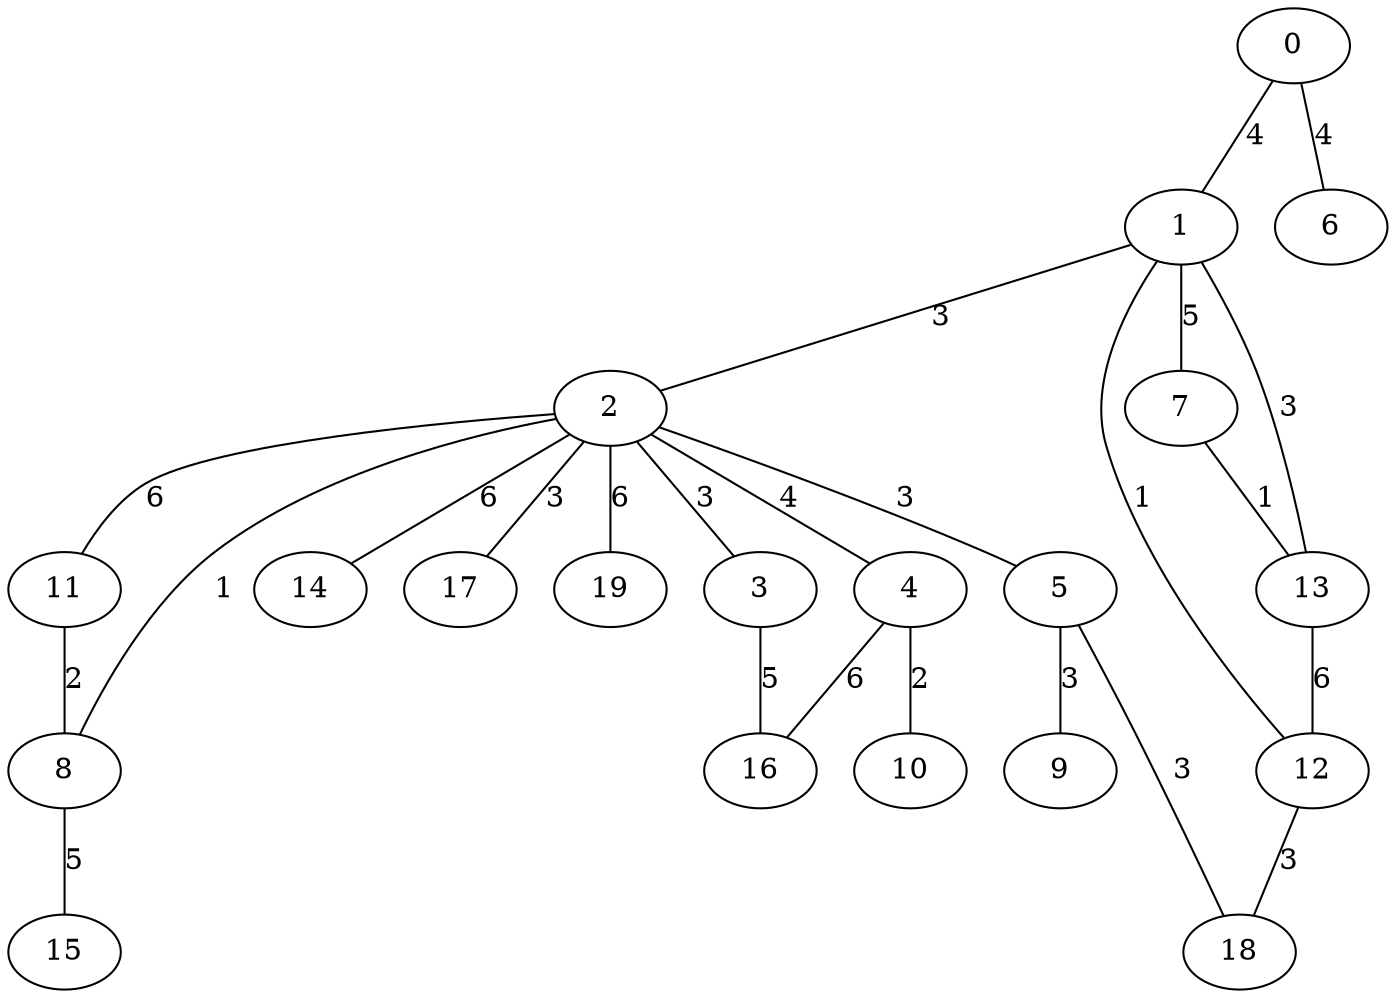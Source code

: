 graph g {
  0 [ base = 1, habit = 4, size = 363, x = 3, y = 3 ]
  1 [ habit = 7, size = 331, x = 6, y = 4 ]
  2 [ habit = 3, size = 453, x = 7, y = 6 ]
  3 [ habit = 4, size = 440, x = 8, y = 7 ]
  4 [ habit = 9, size = 338, x = 7, y = 8 ]
  5 [ habit = 10, size = 65, x = 7, y = 5 ]
  6 [ habit = 10, size = 473, x = 1, y = 2 ]
  7 [ habit = 3, size = 447, x = 6, y = 1 ]
  8 [ habit = 8, size = 102, x = 5, y = 7 ]
  9 [ habit = 12, size = 89, x = 4, y = 5 ]
  10 [ habit = 4, size = 587, x = 6, y = 10 ]
  11 [ base = 2, habit = 2, size = 56, x = 4, y = 7 ]
  12 [ habit = 3, size = 274, x = 7, y = 2 ]
  13 [ habit = 2, size = 57, x = 5, y = 2 ]
  14 [ habit = 5, size = 122, x = 10, y = 5 ]
  15 [ habit = 12, size = 96, x = 3, y = 9 ]
  16 [ habit = 8, size = 200, x = 9, y = 9 ]
  17 [ habit = 1, size = 115, x = 9, y = 5 ]
  18 [ habit = 2, size = 340, x = 9, y = 3 ]
  19 [ habit = 2, size = 133, x = 10, y = 7 ]

  0 -- 1 [ label = 4, weight = 4 ]
  0 -- 6 [ label = 4, weight = 4 ]
  1 -- 2 [ label = 3, weight = 3 ]
  1 -- 12 [ label = 1, weight = 1 ]
  1 -- 13 [ label = 3, weight = 3 ]
  1 -- 7 [ label = 5, weight = 5 ]
  2 -- 19 [ label = 6, weight = 6 ]
  2 -- 17 [ label = 3, weight = 3 ]
  2 -- 11 [ label = 6, weight = 6 ]
  2 -- 14 [ label = 6, weight = 6 ]
  2 -- 5 [ label = 3, weight = 3 ]
  2 -- 4 [ label = 4, weight = 4 ]
  2 -- 3 [ label = 3, weight = 3 ]
  2 -- 8 [ label = 1, weight = 1 ]
  3 -- 16 [ label = 5, weight = 5 ]
  4 -- 16 [ label = 6, weight = 6 ]
  4 -- 10 [ label = 2, weight = 2 ]
  5 -- 18 [ label = 3, weight = 3 ]
  5 -- 9 [ label = 3, weight = 3 ]
  7 -- 13 [ label = 1, weight = 1 ]
  8 -- 15 [ label = 5, weight = 5 ]
  11 -- 8 [ label = 2, weight = 2 ]
  12 -- 18 [ label = 3, weight = 3 ]
  13 -- 12 [ label = 6, weight = 6 ]
}
